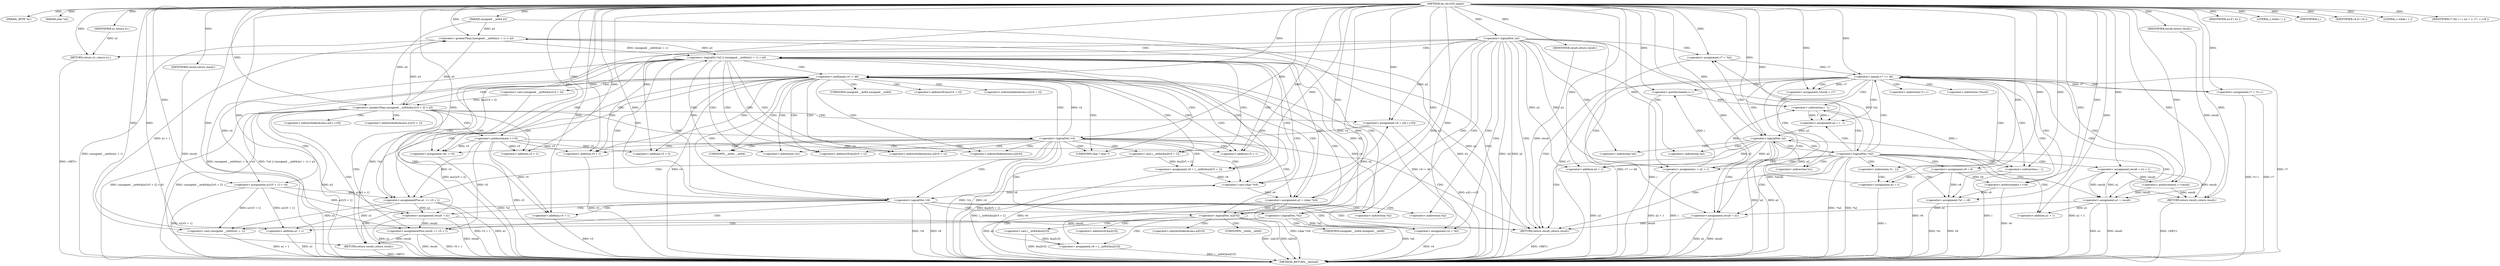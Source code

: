 digraph do_rfc1035_name {  
"1000108" [label = "(METHOD,do_rfc1035_name)" ]
"1000316" [label = "(METHOD_RETURN,__fastcall)" ]
"1000109" [label = "(PARAM,_BYTE *a1)" ]
"1000110" [label = "(PARAM,char *a2)" ]
"1000111" [label = "(PARAM,unsigned __int64 a3)" ]
"1000121" [label = "(<operator>.logicalNot,!a2)" ]
"1000123" [label = "(RETURN,return a1;,return a1;)" ]
"1000124" [label = "(IDENTIFIER,a1,return a1;)" ]
"1000126" [label = "(IDENTIFIER,a3,if ( a3 ))" ]
"1000129" [label = "(LITERAL,1,while ( 1 ))" ]
"1000131" [label = "(<operator>.assignment,result = a1)" ]
"1000134" [label = "(<operator>.assignment,v4 = *a2)" ]
"1000139" [label = "(<operator>.logicalOr,!*a2 || (unsigned __int64)(a1 + 1) > a3)" ]
"1000140" [label = "(<operator>.logicalNot,!*a2)" ]
"1000143" [label = "(<operator>.greaterThan,(unsigned __int64)(a1 + 1) > a3)" ]
"1000144" [label = "(<operator>.cast,(unsigned __int64)(a1 + 1))" ]
"1000146" [label = "(<operator>.addition,a1 + 1)" ]
"1000151" [label = "(IDENTIFIER,L,)" ]
"1000153" [label = "(IDENTIFIER,v4,if ( v4 ))" ]
"1000156" [label = "(<operator>.notEquals,v4 != 46)" ]
"1000161" [label = "(<operator>.greaterThan,(unsigned __int64)&a1[v5 + 2] > a3)" ]
"1000162" [label = "(<operator>.cast,(unsigned __int64)&a1[v5 + 2])" ]
"1000167" [label = "(<operator>.addition,v5 + 2)" ]
"1000172" [label = "(<operator>.assignment,a1[v5 + 1] = v4)" ]
"1000175" [label = "(<operator>.addition,v5 + 1)" ]
"1000179" [label = "(<operator>.assignment,v4 = a2[++v5])" ]
"1000183" [label = "(<operator>.preIncrement,++v5)" ]
"1000186" [label = "(<operator>.logicalNot,!v4)" ]
"1000189" [label = "(<operator>.assignment,*a1 = v5)" ]
"1000193" [label = "(<operator>.assignment,v6 = (__int64)&a2[v5 + 1])" ]
"1000195" [label = "(<operator>.cast,(__int64)&a2[v5 + 1])" ]
"1000200" [label = "(<operator>.addition,v5 + 1)" ]
"1000204" [label = "(<operator>.logicalNot,!a2[v5])" ]
"1000208" [label = "(<operator>.assignment,v6 = (__int64)&a2[v5])" ]
"1000210" [label = "(<operator>.cast,(__int64)&a2[v5])" ]
"1000216" [label = "(<operator>.assignmentPlus,a1 += v5 + 1)" ]
"1000218" [label = "(<operator>.addition,v5 + 1)" ]
"1000221" [label = "(<operator>.assignment,a2 = (char *)v6)" ]
"1000223" [label = "(<operator>.cast,(char *)v6)" ]
"1000227" [label = "(<operator>.logicalNot,!v6)" ]
"1000231" [label = "(<operator>.assignmentPlus,result += v5 + 1)" ]
"1000233" [label = "(<operator>.addition,v5 + 1)" ]
"1000236" [label = "(RETURN,return result;,return result;)" ]
"1000237" [label = "(IDENTIFIER,result,return result;)" ]
"1000241" [label = "(LITERAL,1,while ( 1 ))" ]
"1000243" [label = "(<operator>.assignment,v7 = *a2)" ]
"1000248" [label = "(<operator>.logicalNot,!*a2)" ]
"1000252" [label = "(<operator>.assignment,result = a1 + 1)" ]
"1000254" [label = "(<operator>.addition,a1 + 1)" ]
"1000257" [label = "(<operator>.assignment,v8 = 0)" ]
"1000261" [label = "(<operator>.assignment,i = a2 + 1)" ]
"1000263" [label = "(<operator>.addition,a2 + 1)" ]
"1000266" [label = "(IDENTIFIER,v7,for ( i = a2 + 1; v7; ++v8 ))" ]
"1000267" [label = "(<operator>.preIncrement,++v8)" ]
"1000271" [label = "(<operator>.equals,v7 == 46)" ]
"1000275" [label = "(<operator>.assignment,*result = v7)" ]
"1000279" [label = "(<operator>.assignment,v7 = *i++)" ]
"1000282" [label = "(<operator>.postIncrement,i++)" ]
"1000284" [label = "(<operator>.preIncrement,++result)" ]
"1000286" [label = "(<operator>.assignment,*a1 = v8)" ]
"1000290" [label = "(<operator>.assignment,a2 = i - 1)" ]
"1000292" [label = "(<operator>.subtraction,i - 1)" ]
"1000297" [label = "(<operator>.subtraction,i - 1)" ]
"1000300" [label = "(<operator>.assignment,a2 = i)" ]
"1000303" [label = "(<operator>.assignment,a1 = result)" ]
"1000307" [label = "(<operator>.logicalNot,!a2)" ]
"1000309" [label = "(RETURN,return result;,return result;)" ]
"1000310" [label = "(IDENTIFIER,result,return result;)" ]
"1000311" [label = "(<operator>.assignment,result = a1)" ]
"1000314" [label = "(RETURN,return result;,return result;)" ]
"1000315" [label = "(IDENTIFIER,result,return result;)" ]
"1000136" [label = "(<operator>.indirection,*a2)" ]
"1000141" [label = "(<operator>.indirection,*a2)" ]
"1000145" [label = "(UNKNOWN,unsigned __int64,unsigned __int64)" ]
"1000163" [label = "(UNKNOWN,unsigned __int64,unsigned __int64)" ]
"1000164" [label = "(<operator>.addressOf,&a1[v5 + 2])" ]
"1000165" [label = "(<operator>.indirectIndexAccess,a1[v5 + 2])" ]
"1000173" [label = "(<operator>.indirectIndexAccess,a1[v5 + 1])" ]
"1000181" [label = "(<operator>.indirectIndexAccess,a2[++v5])" ]
"1000190" [label = "(<operator>.indirection,*a1)" ]
"1000196" [label = "(UNKNOWN,__int64,__int64)" ]
"1000197" [label = "(<operator>.addressOf,&a2[v5 + 1])" ]
"1000198" [label = "(<operator>.indirectIndexAccess,a2[v5 + 1])" ]
"1000205" [label = "(<operator>.indirectIndexAccess,a2[v5])" ]
"1000211" [label = "(UNKNOWN,__int64,__int64)" ]
"1000212" [label = "(<operator>.addressOf,&a2[v5])" ]
"1000213" [label = "(<operator>.indirectIndexAccess,a2[v5])" ]
"1000224" [label = "(UNKNOWN,char *,char *)" ]
"1000245" [label = "(<operator>.indirection,*a2)" ]
"1000249" [label = "(<operator>.indirection,*a2)" ]
"1000276" [label = "(<operator>.indirection,*result)" ]
"1000281" [label = "(<operator>.indirection,*i++)" ]
"1000287" [label = "(<operator>.indirection,*a1)" ]
"1000296" [label = "(<operator>.indirection,*(i - 1))" ]
  "1000123" -> "1000316"  [ label = "DDG: <RET>"] 
  "1000204" -> "1000316"  [ label = "DDG: a2[v5]"] 
  "1000231" -> "1000316"  [ label = "DDG: v5 + 1"] 
  "1000143" -> "1000316"  [ label = "DDG: a3"] 
  "1000303" -> "1000316"  [ label = "DDG: a1"] 
  "1000144" -> "1000316"  [ label = "DDG: a1 + 1"] 
  "1000210" -> "1000316"  [ label = "DDG: &a2[v5]"] 
  "1000286" -> "1000316"  [ label = "DDG: v8"] 
  "1000179" -> "1000316"  [ label = "DDG: a2[++v5]"] 
  "1000162" -> "1000316"  [ label = "DDG: &a1[v5 + 2]"] 
  "1000143" -> "1000316"  [ label = "DDG: (unsigned __int64)(a1 + 1)"] 
  "1000161" -> "1000316"  [ label = "DDG: (unsigned __int64)&a1[v5 + 2] > a3"] 
  "1000216" -> "1000316"  [ label = "DDG: v5 + 1"] 
  "1000139" -> "1000316"  [ label = "DDG: (unsigned __int64)(a1 + 1) > a3"] 
  "1000307" -> "1000316"  [ label = "DDG: !a2"] 
  "1000139" -> "1000316"  [ label = "DDG: !*a2 || (unsigned __int64)(a1 + 1) > a3"] 
  "1000221" -> "1000316"  [ label = "DDG: (char *)v6"] 
  "1000243" -> "1000316"  [ label = "DDG: v7"] 
  "1000121" -> "1000316"  [ label = "DDG: a2"] 
  "1000307" -> "1000316"  [ label = "DDG: a2"] 
  "1000257" -> "1000316"  [ label = "DDG: v8"] 
  "1000183" -> "1000316"  [ label = "DDG: v5"] 
  "1000156" -> "1000316"  [ label = "DDG: v4"] 
  "1000311" -> "1000316"  [ label = "DDG: a1"] 
  "1000216" -> "1000316"  [ label = "DDG: a1"] 
  "1000233" -> "1000316"  [ label = "DDG: v5"] 
  "1000121" -> "1000316"  [ label = "DDG: !a2"] 
  "1000282" -> "1000316"  [ label = "DDG: i"] 
  "1000297" -> "1000316"  [ label = "DDG: i"] 
  "1000271" -> "1000316"  [ label = "DDG: v7"] 
  "1000227" -> "1000316"  [ label = "DDG: !v6"] 
  "1000300" -> "1000316"  [ label = "DDG: i"] 
  "1000267" -> "1000316"  [ label = "DDG: v8"] 
  "1000131" -> "1000316"  [ label = "DDG: a1"] 
  "1000146" -> "1000316"  [ label = "DDG: a1"] 
  "1000204" -> "1000316"  [ label = "DDG: !a2[v5]"] 
  "1000189" -> "1000316"  [ label = "DDG: *a1"] 
  "1000271" -> "1000316"  [ label = "DDG: v7 == 46"] 
  "1000261" -> "1000316"  [ label = "DDG: a2 + 1"] 
  "1000231" -> "1000316"  [ label = "DDG: result"] 
  "1000221" -> "1000316"  [ label = "DDG: a2"] 
  "1000248" -> "1000316"  [ label = "DDG: *a2"] 
  "1000248" -> "1000316"  [ label = "DDG: !*a2"] 
  "1000161" -> "1000316"  [ label = "DDG: a3"] 
  "1000286" -> "1000316"  [ label = "DDG: *a1"] 
  "1000279" -> "1000316"  [ label = "DDG: *i++"] 
  "1000134" -> "1000316"  [ label = "DDG: v4"] 
  "1000140" -> "1000316"  [ label = "DDG: *a2"] 
  "1000279" -> "1000316"  [ label = "DDG: v7"] 
  "1000156" -> "1000316"  [ label = "DDG: v4 != 46"] 
  "1000186" -> "1000316"  [ label = "DDG: v4"] 
  "1000227" -> "1000316"  [ label = "DDG: v6"] 
  "1000139" -> "1000316"  [ label = "DDG: !*a2"] 
  "1000263" -> "1000316"  [ label = "DDG: a2"] 
  "1000208" -> "1000316"  [ label = "DDG: (__int64)&a2[v5]"] 
  "1000303" -> "1000316"  [ label = "DDG: result"] 
  "1000172" -> "1000316"  [ label = "DDG: a1[v5 + 1]"] 
  "1000252" -> "1000316"  [ label = "DDG: a1 + 1"] 
  "1000111" -> "1000316"  [ label = "DDG: a3"] 
  "1000193" -> "1000316"  [ label = "DDG: (__int64)&a2[v5 + 1]"] 
  "1000275" -> "1000316"  [ label = "DDG: *result"] 
  "1000195" -> "1000316"  [ label = "DDG: &a2[v5 + 1]"] 
  "1000261" -> "1000316"  [ label = "DDG: i"] 
  "1000311" -> "1000316"  [ label = "DDG: result"] 
  "1000218" -> "1000316"  [ label = "DDG: v5"] 
  "1000161" -> "1000316"  [ label = "DDG: (unsigned __int64)&a1[v5 + 2]"] 
  "1000186" -> "1000316"  [ label = "DDG: !v4"] 
  "1000131" -> "1000316"  [ label = "DDG: result"] 
  "1000236" -> "1000316"  [ label = "DDG: <RET>"] 
  "1000314" -> "1000316"  [ label = "DDG: <RET>"] 
  "1000309" -> "1000316"  [ label = "DDG: <RET>"] 
  "1000108" -> "1000109"  [ label = "DDG: "] 
  "1000108" -> "1000110"  [ label = "DDG: "] 
  "1000108" -> "1000111"  [ label = "DDG: "] 
  "1000108" -> "1000121"  [ label = "DDG: "] 
  "1000124" -> "1000123"  [ label = "DDG: a1"] 
  "1000108" -> "1000123"  [ label = "DDG: "] 
  "1000108" -> "1000124"  [ label = "DDG: "] 
  "1000108" -> "1000126"  [ label = "DDG: "] 
  "1000108" -> "1000129"  [ label = "DDG: "] 
  "1000216" -> "1000131"  [ label = "DDG: a1"] 
  "1000172" -> "1000131"  [ label = "DDG: a1[v5 + 1]"] 
  "1000108" -> "1000131"  [ label = "DDG: "] 
  "1000140" -> "1000134"  [ label = "DDG: *a2"] 
  "1000108" -> "1000134"  [ label = "DDG: "] 
  "1000140" -> "1000139"  [ label = "DDG: *a2"] 
  "1000143" -> "1000139"  [ label = "DDG: (unsigned __int64)(a1 + 1)"] 
  "1000143" -> "1000139"  [ label = "DDG: a3"] 
  "1000144" -> "1000143"  [ label = "DDG: a1 + 1"] 
  "1000172" -> "1000144"  [ label = "DDG: a1[v5 + 1]"] 
  "1000108" -> "1000144"  [ label = "DDG: "] 
  "1000216" -> "1000144"  [ label = "DDG: a1"] 
  "1000172" -> "1000146"  [ label = "DDG: a1[v5 + 1]"] 
  "1000108" -> "1000146"  [ label = "DDG: "] 
  "1000216" -> "1000146"  [ label = "DDG: a1"] 
  "1000161" -> "1000143"  [ label = "DDG: a3"] 
  "1000111" -> "1000143"  [ label = "DDG: a3"] 
  "1000108" -> "1000143"  [ label = "DDG: "] 
  "1000108" -> "1000151"  [ label = "DDG: "] 
  "1000108" -> "1000153"  [ label = "DDG: "] 
  "1000134" -> "1000156"  [ label = "DDG: v4"] 
  "1000186" -> "1000156"  [ label = "DDG: v4"] 
  "1000108" -> "1000156"  [ label = "DDG: "] 
  "1000162" -> "1000161"  [ label = "DDG: &a1[v5 + 2]"] 
  "1000183" -> "1000167"  [ label = "DDG: v5"] 
  "1000108" -> "1000167"  [ label = "DDG: "] 
  "1000143" -> "1000161"  [ label = "DDG: a3"] 
  "1000111" -> "1000161"  [ label = "DDG: a3"] 
  "1000108" -> "1000161"  [ label = "DDG: "] 
  "1000156" -> "1000172"  [ label = "DDG: v4"] 
  "1000108" -> "1000172"  [ label = "DDG: "] 
  "1000108" -> "1000175"  [ label = "DDG: "] 
  "1000183" -> "1000175"  [ label = "DDG: v5"] 
  "1000121" -> "1000179"  [ label = "DDG: a2"] 
  "1000221" -> "1000179"  [ label = "DDG: a2"] 
  "1000108" -> "1000179"  [ label = "DDG: "] 
  "1000108" -> "1000183"  [ label = "DDG: "] 
  "1000179" -> "1000186"  [ label = "DDG: v4"] 
  "1000108" -> "1000186"  [ label = "DDG: "] 
  "1000183" -> "1000189"  [ label = "DDG: v5"] 
  "1000108" -> "1000189"  [ label = "DDG: "] 
  "1000195" -> "1000193"  [ label = "DDG: &a2[v5 + 1]"] 
  "1000108" -> "1000193"  [ label = "DDG: "] 
  "1000108" -> "1000200"  [ label = "DDG: "] 
  "1000183" -> "1000200"  [ label = "DDG: v5"] 
  "1000121" -> "1000204"  [ label = "DDG: a2"] 
  "1000221" -> "1000204"  [ label = "DDG: a2"] 
  "1000210" -> "1000208"  [ label = "DDG: &a2[v5]"] 
  "1000108" -> "1000208"  [ label = "DDG: "] 
  "1000108" -> "1000216"  [ label = "DDG: "] 
  "1000183" -> "1000216"  [ label = "DDG: v5"] 
  "1000172" -> "1000216"  [ label = "DDG: a1[v5 + 1]"] 
  "1000108" -> "1000218"  [ label = "DDG: "] 
  "1000183" -> "1000218"  [ label = "DDG: v5"] 
  "1000223" -> "1000221"  [ label = "DDG: v6"] 
  "1000108" -> "1000221"  [ label = "DDG: "] 
  "1000193" -> "1000223"  [ label = "DDG: v6"] 
  "1000208" -> "1000223"  [ label = "DDG: v6"] 
  "1000108" -> "1000223"  [ label = "DDG: "] 
  "1000223" -> "1000227"  [ label = "DDG: v6"] 
  "1000108" -> "1000227"  [ label = "DDG: "] 
  "1000108" -> "1000231"  [ label = "DDG: "] 
  "1000183" -> "1000231"  [ label = "DDG: v5"] 
  "1000131" -> "1000231"  [ label = "DDG: result"] 
  "1000108" -> "1000233"  [ label = "DDG: "] 
  "1000183" -> "1000233"  [ label = "DDG: v5"] 
  "1000237" -> "1000236"  [ label = "DDG: result"] 
  "1000231" -> "1000236"  [ label = "DDG: result"] 
  "1000108" -> "1000237"  [ label = "DDG: "] 
  "1000108" -> "1000241"  [ label = "DDG: "] 
  "1000248" -> "1000243"  [ label = "DDG: *a2"] 
  "1000108" -> "1000243"  [ label = "DDG: "] 
  "1000303" -> "1000252"  [ label = "DDG: a1"] 
  "1000108" -> "1000252"  [ label = "DDG: "] 
  "1000303" -> "1000254"  [ label = "DDG: a1"] 
  "1000108" -> "1000254"  [ label = "DDG: "] 
  "1000108" -> "1000257"  [ label = "DDG: "] 
  "1000121" -> "1000261"  [ label = "DDG: a2"] 
  "1000307" -> "1000261"  [ label = "DDG: a2"] 
  "1000108" -> "1000261"  [ label = "DDG: "] 
  "1000121" -> "1000263"  [ label = "DDG: a2"] 
  "1000307" -> "1000263"  [ label = "DDG: a2"] 
  "1000108" -> "1000263"  [ label = "DDG: "] 
  "1000108" -> "1000266"  [ label = "DDG: "] 
  "1000257" -> "1000267"  [ label = "DDG: v8"] 
  "1000108" -> "1000267"  [ label = "DDG: "] 
  "1000243" -> "1000271"  [ label = "DDG: v7"] 
  "1000279" -> "1000271"  [ label = "DDG: v7"] 
  "1000108" -> "1000271"  [ label = "DDG: "] 
  "1000271" -> "1000275"  [ label = "DDG: v7"] 
  "1000108" -> "1000275"  [ label = "DDG: "] 
  "1000108" -> "1000279"  [ label = "DDG: "] 
  "1000261" -> "1000282"  [ label = "DDG: i"] 
  "1000108" -> "1000282"  [ label = "DDG: "] 
  "1000252" -> "1000284"  [ label = "DDG: result"] 
  "1000108" -> "1000284"  [ label = "DDG: "] 
  "1000257" -> "1000286"  [ label = "DDG: v8"] 
  "1000267" -> "1000286"  [ label = "DDG: v8"] 
  "1000108" -> "1000286"  [ label = "DDG: "] 
  "1000292" -> "1000290"  [ label = "DDG: i"] 
  "1000292" -> "1000290"  [ label = "DDG: 1"] 
  "1000108" -> "1000290"  [ label = "DDG: "] 
  "1000282" -> "1000292"  [ label = "DDG: i"] 
  "1000261" -> "1000292"  [ label = "DDG: i"] 
  "1000108" -> "1000292"  [ label = "DDG: "] 
  "1000292" -> "1000297"  [ label = "DDG: i"] 
  "1000108" -> "1000297"  [ label = "DDG: "] 
  "1000297" -> "1000300"  [ label = "DDG: i"] 
  "1000108" -> "1000300"  [ label = "DDG: "] 
  "1000252" -> "1000303"  [ label = "DDG: result"] 
  "1000284" -> "1000303"  [ label = "DDG: result"] 
  "1000108" -> "1000303"  [ label = "DDG: "] 
  "1000300" -> "1000307"  [ label = "DDG: a2"] 
  "1000290" -> "1000307"  [ label = "DDG: a2"] 
  "1000108" -> "1000307"  [ label = "DDG: "] 
  "1000310" -> "1000309"  [ label = "DDG: result"] 
  "1000252" -> "1000309"  [ label = "DDG: result"] 
  "1000284" -> "1000309"  [ label = "DDG: result"] 
  "1000108" -> "1000309"  [ label = "DDG: "] 
  "1000108" -> "1000310"  [ label = "DDG: "] 
  "1000303" -> "1000311"  [ label = "DDG: a1"] 
  "1000108" -> "1000311"  [ label = "DDG: "] 
  "1000315" -> "1000314"  [ label = "DDG: result"] 
  "1000311" -> "1000314"  [ label = "DDG: result"] 
  "1000131" -> "1000314"  [ label = "DDG: result"] 
  "1000108" -> "1000315"  [ label = "DDG: "] 
  "1000121" -> "1000123"  [ label = "CDG: "] 
  "1000121" -> "1000249"  [ label = "CDG: "] 
  "1000121" -> "1000248"  [ label = "CDG: "] 
  "1000121" -> "1000245"  [ label = "CDG: "] 
  "1000121" -> "1000243"  [ label = "CDG: "] 
  "1000121" -> "1000314"  [ label = "CDG: "] 
  "1000121" -> "1000311"  [ label = "CDG: "] 
  "1000121" -> "1000141"  [ label = "CDG: "] 
  "1000121" -> "1000140"  [ label = "CDG: "] 
  "1000121" -> "1000139"  [ label = "CDG: "] 
  "1000121" -> "1000136"  [ label = "CDG: "] 
  "1000121" -> "1000134"  [ label = "CDG: "] 
  "1000121" -> "1000131"  [ label = "CDG: "] 
  "1000139" -> "1000314"  [ label = "CDG: "] 
  "1000139" -> "1000190"  [ label = "CDG: "] 
  "1000139" -> "1000189"  [ label = "CDG: "] 
  "1000139" -> "1000205"  [ label = "CDG: "] 
  "1000139" -> "1000204"  [ label = "CDG: "] 
  "1000139" -> "1000200"  [ label = "CDG: "] 
  "1000139" -> "1000198"  [ label = "CDG: "] 
  "1000139" -> "1000197"  [ label = "CDG: "] 
  "1000139" -> "1000196"  [ label = "CDG: "] 
  "1000139" -> "1000195"  [ label = "CDG: "] 
  "1000139" -> "1000193"  [ label = "CDG: "] 
  "1000139" -> "1000224"  [ label = "CDG: "] 
  "1000139" -> "1000223"  [ label = "CDG: "] 
  "1000139" -> "1000221"  [ label = "CDG: "] 
  "1000139" -> "1000218"  [ label = "CDG: "] 
  "1000139" -> "1000216"  [ label = "CDG: "] 
  "1000139" -> "1000227"  [ label = "CDG: "] 
  "1000139" -> "1000156"  [ label = "CDG: "] 
  "1000140" -> "1000144"  [ label = "CDG: "] 
  "1000140" -> "1000143"  [ label = "CDG: "] 
  "1000140" -> "1000146"  [ label = "CDG: "] 
  "1000140" -> "1000145"  [ label = "CDG: "] 
  "1000156" -> "1000167"  [ label = "CDG: "] 
  "1000156" -> "1000165"  [ label = "CDG: "] 
  "1000156" -> "1000164"  [ label = "CDG: "] 
  "1000156" -> "1000163"  [ label = "CDG: "] 
  "1000156" -> "1000162"  [ label = "CDG: "] 
  "1000156" -> "1000161"  [ label = "CDG: "] 
  "1000156" -> "1000190"  [ label = "CDG: "] 
  "1000156" -> "1000189"  [ label = "CDG: "] 
  "1000156" -> "1000205"  [ label = "CDG: "] 
  "1000156" -> "1000204"  [ label = "CDG: "] 
  "1000156" -> "1000200"  [ label = "CDG: "] 
  "1000156" -> "1000198"  [ label = "CDG: "] 
  "1000156" -> "1000197"  [ label = "CDG: "] 
  "1000156" -> "1000196"  [ label = "CDG: "] 
  "1000156" -> "1000195"  [ label = "CDG: "] 
  "1000156" -> "1000193"  [ label = "CDG: "] 
  "1000156" -> "1000224"  [ label = "CDG: "] 
  "1000156" -> "1000223"  [ label = "CDG: "] 
  "1000156" -> "1000221"  [ label = "CDG: "] 
  "1000156" -> "1000218"  [ label = "CDG: "] 
  "1000156" -> "1000216"  [ label = "CDG: "] 
  "1000156" -> "1000227"  [ label = "CDG: "] 
  "1000161" -> "1000175"  [ label = "CDG: "] 
  "1000161" -> "1000173"  [ label = "CDG: "] 
  "1000161" -> "1000172"  [ label = "CDG: "] 
  "1000161" -> "1000186"  [ label = "CDG: "] 
  "1000161" -> "1000183"  [ label = "CDG: "] 
  "1000161" -> "1000181"  [ label = "CDG: "] 
  "1000161" -> "1000179"  [ label = "CDG: "] 
  "1000161" -> "1000236"  [ label = "CDG: "] 
  "1000161" -> "1000233"  [ label = "CDG: "] 
  "1000161" -> "1000231"  [ label = "CDG: "] 
  "1000186" -> "1000156"  [ label = "CDG: "] 
  "1000186" -> "1000190"  [ label = "CDG: "] 
  "1000186" -> "1000189"  [ label = "CDG: "] 
  "1000186" -> "1000205"  [ label = "CDG: "] 
  "1000186" -> "1000204"  [ label = "CDG: "] 
  "1000186" -> "1000200"  [ label = "CDG: "] 
  "1000186" -> "1000198"  [ label = "CDG: "] 
  "1000186" -> "1000197"  [ label = "CDG: "] 
  "1000186" -> "1000196"  [ label = "CDG: "] 
  "1000186" -> "1000195"  [ label = "CDG: "] 
  "1000186" -> "1000193"  [ label = "CDG: "] 
  "1000186" -> "1000224"  [ label = "CDG: "] 
  "1000186" -> "1000223"  [ label = "CDG: "] 
  "1000186" -> "1000221"  [ label = "CDG: "] 
  "1000186" -> "1000218"  [ label = "CDG: "] 
  "1000186" -> "1000216"  [ label = "CDG: "] 
  "1000186" -> "1000227"  [ label = "CDG: "] 
  "1000186" -> "1000314"  [ label = "CDG: "] 
  "1000204" -> "1000208"  [ label = "CDG: "] 
  "1000204" -> "1000213"  [ label = "CDG: "] 
  "1000204" -> "1000212"  [ label = "CDG: "] 
  "1000204" -> "1000211"  [ label = "CDG: "] 
  "1000204" -> "1000210"  [ label = "CDG: "] 
  "1000227" -> "1000236"  [ label = "CDG: "] 
  "1000227" -> "1000233"  [ label = "CDG: "] 
  "1000227" -> "1000231"  [ label = "CDG: "] 
  "1000227" -> "1000314"  [ label = "CDG: "] 
  "1000227" -> "1000141"  [ label = "CDG: "] 
  "1000227" -> "1000140"  [ label = "CDG: "] 
  "1000227" -> "1000139"  [ label = "CDG: "] 
  "1000227" -> "1000136"  [ label = "CDG: "] 
  "1000227" -> "1000134"  [ label = "CDG: "] 
  "1000227" -> "1000131"  [ label = "CDG: "] 
  "1000248" -> "1000254"  [ label = "CDG: "] 
  "1000248" -> "1000252"  [ label = "CDG: "] 
  "1000248" -> "1000263"  [ label = "CDG: "] 
  "1000248" -> "1000261"  [ label = "CDG: "] 
  "1000248" -> "1000257"  [ label = "CDG: "] 
  "1000248" -> "1000314"  [ label = "CDG: "] 
  "1000248" -> "1000311"  [ label = "CDG: "] 
  "1000248" -> "1000271"  [ label = "CDG: "] 
  "1000248" -> "1000287"  [ label = "CDG: "] 
  "1000248" -> "1000286"  [ label = "CDG: "] 
  "1000248" -> "1000303"  [ label = "CDG: "] 
  "1000248" -> "1000297"  [ label = "CDG: "] 
  "1000248" -> "1000296"  [ label = "CDG: "] 
  "1000248" -> "1000292"  [ label = "CDG: "] 
  "1000248" -> "1000290"  [ label = "CDG: "] 
  "1000248" -> "1000307"  [ label = "CDG: "] 
  "1000271" -> "1000267"  [ label = "CDG: "] 
  "1000271" -> "1000284"  [ label = "CDG: "] 
  "1000271" -> "1000282"  [ label = "CDG: "] 
  "1000271" -> "1000281"  [ label = "CDG: "] 
  "1000271" -> "1000279"  [ label = "CDG: "] 
  "1000271" -> "1000276"  [ label = "CDG: "] 
  "1000271" -> "1000275"  [ label = "CDG: "] 
  "1000271" -> "1000271"  [ label = "CDG: "] 
  "1000271" -> "1000287"  [ label = "CDG: "] 
  "1000271" -> "1000286"  [ label = "CDG: "] 
  "1000271" -> "1000303"  [ label = "CDG: "] 
  "1000271" -> "1000297"  [ label = "CDG: "] 
  "1000271" -> "1000296"  [ label = "CDG: "] 
  "1000271" -> "1000292"  [ label = "CDG: "] 
  "1000271" -> "1000290"  [ label = "CDG: "] 
  "1000271" -> "1000307"  [ label = "CDG: "] 
  "1000271" -> "1000314"  [ label = "CDG: "] 
  "1000271" -> "1000311"  [ label = "CDG: "] 
  "1000296" -> "1000300"  [ label = "CDG: "] 
  "1000307" -> "1000309"  [ label = "CDG: "] 
  "1000307" -> "1000249"  [ label = "CDG: "] 
  "1000307" -> "1000248"  [ label = "CDG: "] 
  "1000307" -> "1000245"  [ label = "CDG: "] 
  "1000307" -> "1000243"  [ label = "CDG: "] 
  "1000307" -> "1000314"  [ label = "CDG: "] 
  "1000307" -> "1000311"  [ label = "CDG: "] 
}
